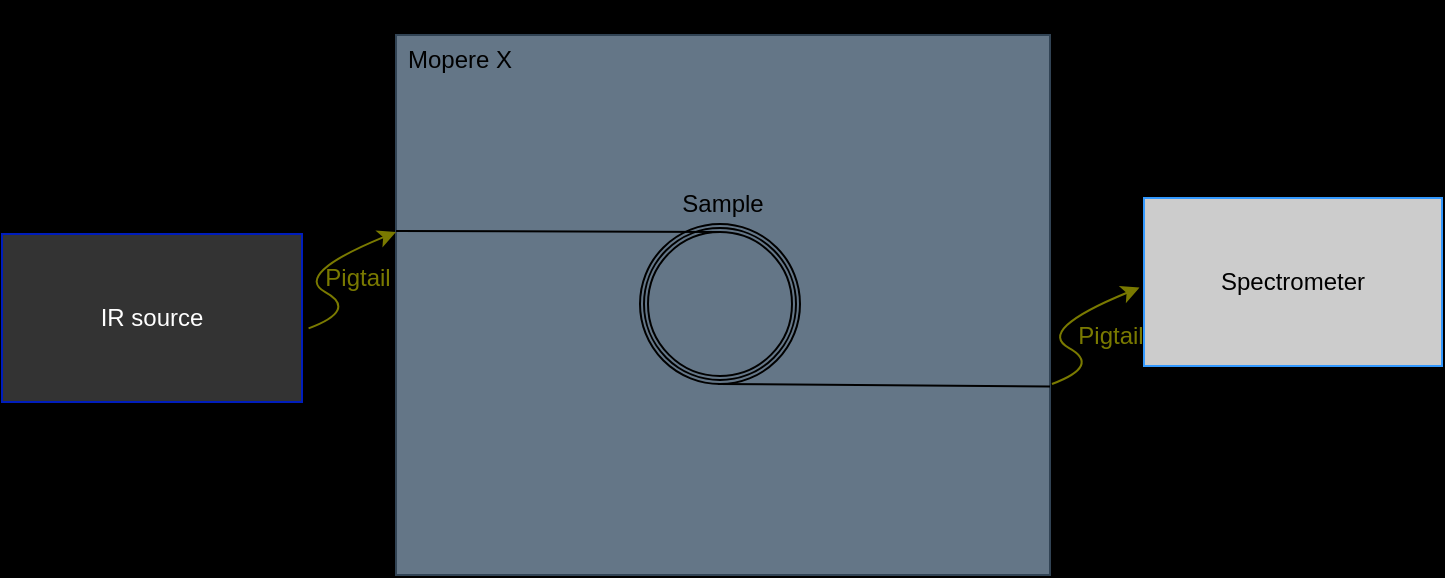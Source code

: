 <mxfile version="22.1.5" type="github">
  <diagram name="Page-1" id="iv4guCwm0LoyRA_EEI2z">
    <mxGraphModel dx="1275" dy="472" grid="0" gridSize="10" guides="1" tooltips="1" connect="1" arrows="1" fold="1" page="0" pageScale="1" pageWidth="850" pageHeight="1100" background="#000000" math="0" shadow="0">
      <root>
        <mxCell id="0" />
        <mxCell id="1" parent="0" />
        <mxCell id="CskqQs5SDKcCrog3nOrW-3" value="IR source" style="rounded=0;whiteSpace=wrap;html=1;fillColor=#333333;strokeColor=#001DBC;fontColor=#ffffff;glass=0;gradientColor=none;" vertex="1" parent="1">
          <mxGeometry x="-60" y="219" width="150" height="84" as="geometry" />
        </mxCell>
        <mxCell id="CskqQs5SDKcCrog3nOrW-4" value="" style="rounded=0;whiteSpace=wrap;html=1;fillColor=#647687;strokeColor=#314354;fontColor=#ffffff;" vertex="1" parent="1">
          <mxGeometry x="137" y="119.5" width="327" height="270" as="geometry" />
        </mxCell>
        <mxCell id="CskqQs5SDKcCrog3nOrW-6" value="" style="ellipse;whiteSpace=wrap;html=1;aspect=fixed;fillColor=none;" vertex="1" parent="1">
          <mxGeometry x="259" y="214" width="80" height="80" as="geometry" />
        </mxCell>
        <mxCell id="CskqQs5SDKcCrog3nOrW-7" value="" style="ellipse;whiteSpace=wrap;html=1;aspect=fixed;fillColor=none;" vertex="1" parent="1">
          <mxGeometry x="261" y="216" width="76" height="76" as="geometry" />
        </mxCell>
        <mxCell id="CskqQs5SDKcCrog3nOrW-8" value="" style="ellipse;whiteSpace=wrap;html=1;aspect=fixed;shadow=0;fillColor=none;" vertex="1" parent="1">
          <mxGeometry x="263" y="218" width="72" height="72" as="geometry" />
        </mxCell>
        <mxCell id="CskqQs5SDKcCrog3nOrW-9" value="" style="curved=1;endArrow=classic;html=1;rounded=0;strokeColor=#7A7A00;entryX=-0.007;entryY=0.353;entryDx=0;entryDy=0;entryPerimeter=0;" edge="1" parent="1">
          <mxGeometry width="50" height="50" relative="1" as="geometry">
            <mxPoint x="93.29" y="266.19" as="sourcePoint" />
            <mxPoint x="137.001" y="218.0" as="targetPoint" />
            <Array as="points">
              <mxPoint x="118" y="257" />
              <mxPoint x="85.29" y="239.19" />
            </Array>
          </mxGeometry>
        </mxCell>
        <mxCell id="CskqQs5SDKcCrog3nOrW-12" value="" style="endArrow=none;html=1;rounded=0;entryX=0.5;entryY=0;entryDx=0;entryDy=0;exitX=0;exitY=0.363;exitDx=0;exitDy=0;exitPerimeter=0;" edge="1" parent="1" source="CskqQs5SDKcCrog3nOrW-4" target="CskqQs5SDKcCrog3nOrW-8">
          <mxGeometry width="50" height="50" relative="1" as="geometry">
            <mxPoint x="183" y="289" as="sourcePoint" />
            <mxPoint x="233" y="239" as="targetPoint" />
          </mxGeometry>
        </mxCell>
        <mxCell id="CskqQs5SDKcCrog3nOrW-13" value="" style="endArrow=none;html=1;rounded=0;entryX=1;entryY=0.651;entryDx=0;entryDy=0;exitX=0;exitY=0.363;exitDx=0;exitDy=0;exitPerimeter=0;entryPerimeter=0;" edge="1" parent="1" target="CskqQs5SDKcCrog3nOrW-4">
          <mxGeometry width="50" height="50" relative="1" as="geometry">
            <mxPoint x="298" y="294" as="sourcePoint" />
            <mxPoint x="460" y="294" as="targetPoint" />
          </mxGeometry>
        </mxCell>
        <mxCell id="CskqQs5SDKcCrog3nOrW-14" value="" style="curved=1;endArrow=classic;html=1;rounded=0;strokeColor=#7A7A00;entryX=-0.007;entryY=0.353;entryDx=0;entryDy=0;entryPerimeter=0;" edge="1" parent="1">
          <mxGeometry width="50" height="50" relative="1" as="geometry">
            <mxPoint x="465" y="294" as="sourcePoint" />
            <mxPoint x="508.711" y="245.81" as="targetPoint" />
            <Array as="points">
              <mxPoint x="489.71" y="284.81" />
              <mxPoint x="457" y="267" />
            </Array>
          </mxGeometry>
        </mxCell>
        <mxCell id="CskqQs5SDKcCrog3nOrW-15" value="&lt;div&gt;Spectrometer&lt;/div&gt;" style="rounded=0;whiteSpace=wrap;html=1;fillColor=#CCCCCC;strokeColor=#3399FF;" vertex="1" parent="1">
          <mxGeometry x="511" y="201" width="149" height="84" as="geometry" />
        </mxCell>
        <mxCell id="CskqQs5SDKcCrog3nOrW-16" value="Mopere X" style="rounded=0;whiteSpace=wrap;html=1;fillColor=none;strokeColor=none;" vertex="1" parent="1">
          <mxGeometry x="109" y="102" width="120" height="60" as="geometry" />
        </mxCell>
        <mxCell id="CskqQs5SDKcCrog3nOrW-17" value="&lt;font color=&quot;#7a7a00&quot;&gt;Pigtail&lt;/font&gt;" style="rounded=0;whiteSpace=wrap;html=1;fillColor=none;strokeColor=none;" vertex="1" parent="1">
          <mxGeometry x="97" y="226" width="42" height="29" as="geometry" />
        </mxCell>
        <mxCell id="CskqQs5SDKcCrog3nOrW-18" value="&lt;font color=&quot;#7a7a00&quot;&gt;Pigtail&lt;/font&gt;" style="rounded=0;whiteSpace=wrap;html=1;fillColor=none;strokeColor=none;" vertex="1" parent="1">
          <mxGeometry x="475" y="258" width="39" height="24" as="geometry" />
        </mxCell>
        <mxCell id="CskqQs5SDKcCrog3nOrW-20" value="Sample" style="rounded=0;whiteSpace=wrap;html=1;fillColor=none;strokeColor=none;" vertex="1" parent="1">
          <mxGeometry x="228" y="185" width="145" height="37" as="geometry" />
        </mxCell>
      </root>
    </mxGraphModel>
  </diagram>
</mxfile>
